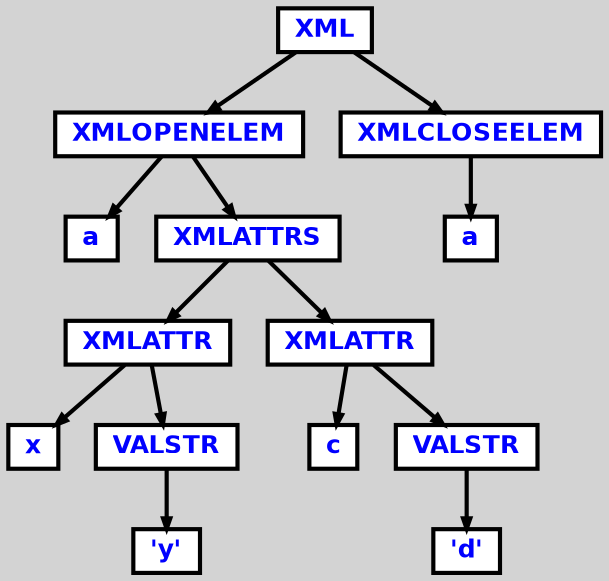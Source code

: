 digraph {

	ordering=out;
	ranksep=.4;
	bgcolor="lightgrey"; node [shape=box, fixedsize=false, fontsize=12, fontname="Helvetica-bold", fontcolor="blue"
		width=.25, height=.25, color="black", fillcolor="white", style="filled, solid, bold"];
	edge [arrowsize=.5, color="black", style="bold"]

  n0 [label="XML"];
  n1 [label="XMLOPENELEM"];
  n1 [label="XMLOPENELEM"];
  n2 [label="a"];
  n3 [label="XMLATTRS"];
  n3 [label="XMLATTRS"];
  n4 [label="XMLATTR"];
  n4 [label="XMLATTR"];
  n5 [label="x"];
  n6 [label="VALSTR"];
  n6 [label="VALSTR"];
  n7 [label="'y'"];
  n8 [label="XMLATTR"];
  n8 [label="XMLATTR"];
  n9 [label="c"];
  n10 [label="VALSTR"];
  n10 [label="VALSTR"];
  n11 [label="'d'"];
  n12 [label="XMLCLOSEELEM"];
  n12 [label="XMLCLOSEELEM"];
  n13 [label="a"];

  n0 -> n1 // "XML" -> "XMLOPENELEM"
  n1 -> n2 // "XMLOPENELEM" -> "a"
  n1 -> n3 // "XMLOPENELEM" -> "XMLATTRS"
  n3 -> n4 // "XMLATTRS" -> "XMLATTR"
  n4 -> n5 // "XMLATTR" -> "x"
  n4 -> n6 // "XMLATTR" -> "VALSTR"
  n6 -> n7 // "VALSTR" -> "'y'"
  n3 -> n8 // "XMLATTRS" -> "XMLATTR"
  n8 -> n9 // "XMLATTR" -> "c"
  n8 -> n10 // "XMLATTR" -> "VALSTR"
  n10 -> n11 // "VALSTR" -> "'d'"
  n0 -> n12 // "XML" -> "XMLCLOSEELEM"
  n12 -> n13 // "XMLCLOSEELEM" -> "a"

}
